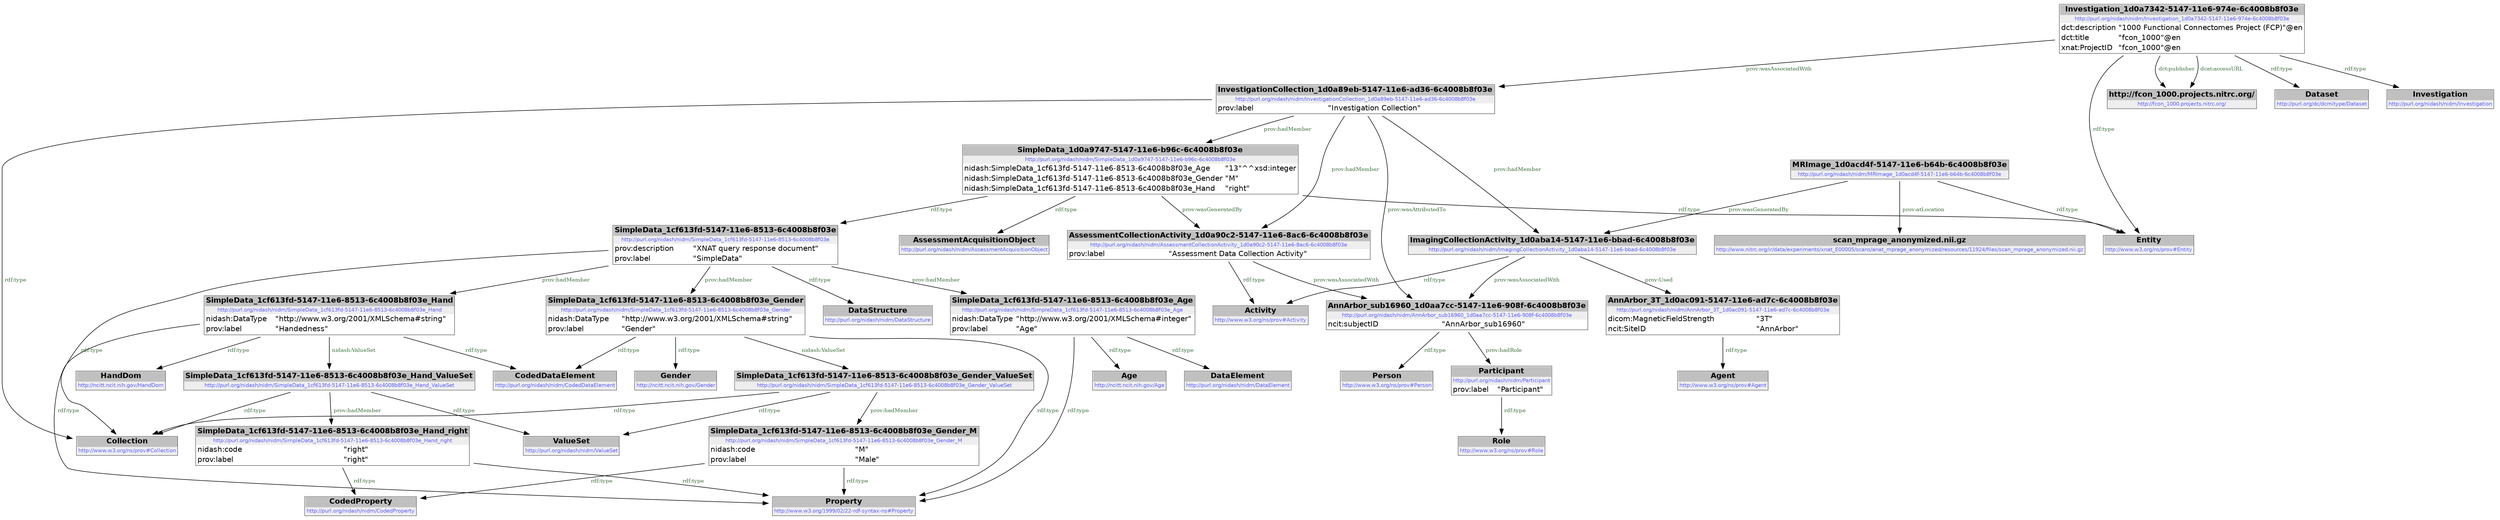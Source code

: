 digraph { 
 node [ fontname="DejaVu Sans" ] ; 
	node0 -> node1 [ color=BLACK, label=< <font point-size='10' color='#336633'>prov:hadMember</font> > ] ;
	node3 -> node4 [ color=BLACK, label=< <font point-size='10' color='#336633'>rdf:type</font> > ] ;
	node6 -> node7 [ color=BLACK, label=< <font point-size='10' color='#336633'>rdf:type</font> > ] ;
	node8 -> node9 [ color=BLACK, label=< <font point-size='10' color='#336633'>rdf:type</font> > ] ;
	node8 -> node10 [ color=BLACK, label=< <font point-size='10' color='#336633'>rdf:type</font> > ] ;
	node11 -> node12 [ color=BLACK, label=< <font point-size='10' color='#336633'>rdf:type</font> > ] ;
	node13 -> node14 [ color=BLACK, label=< <font point-size='10' color='#336633'>rdf:type</font> > ] ;
	node15 -> node16 [ color=BLACK, label=< <font point-size='10' color='#336633'>prov:hadRole</font> > ] ;
	node5 -> node11 [ color=BLACK, label=< <font point-size='10' color='#336633'>nidash:ValueSet</font> > ] ;
	node17 -> node18 [ color=BLACK, label=< <font point-size='10' color='#336633'>prov:atLocation</font> > ] ;
	node0 -> node19 [ color=BLACK, label=< <font point-size='10' color='#336633'>rdf:type</font> > ] ;
	node17 -> node20 [ color=BLACK, label=< <font point-size='10' color='#336633'>rdf:type</font> > ] ;
	node5 -> node21 [ color=BLACK, label=< <font point-size='10' color='#336633'>rdf:type</font> > ] ;
	node22 -> node23 [ color=BLACK, label=< <font point-size='10' color='#336633'>dct:publisher</font> > ] ;
	node22 -> node20 [ color=BLACK, label=< <font point-size='10' color='#336633'>rdf:type</font> > ] ;
	node24 -> node4 [ color=BLACK, label=< <font point-size='10' color='#336633'>rdf:type</font> > ] ;
	node25 -> node9 [ color=BLACK, label=< <font point-size='10' color='#336633'>rdf:type</font> > ] ;
	node26 -> node9 [ color=BLACK, label=< <font point-size='10' color='#336633'>rdf:type</font> > ] ;
	node24 -> node15 [ color=BLACK, label=< <font point-size='10' color='#336633'>prov:wasAssociatedWith</font> > ] ;
	node27 -> node24 [ color=BLACK, label=< <font point-size='10' color='#336633'>prov:hadMember</font> > ] ;
	node11 -> node25 [ color=BLACK, label=< <font point-size='10' color='#336633'>prov:hadMember</font> > ] ;
	node15 -> node28 [ color=BLACK, label=< <font point-size='10' color='#336633'>rdf:type</font> > ] ;
	node1 -> node9 [ color=BLACK, label=< <font point-size='10' color='#336633'>rdf:type</font> > ] ;
	node24 -> node2 [ color=BLACK, label=< <font point-size='10' color='#336633'>prov:Used</font> > ] ;
	node6 -> node12 [ color=BLACK, label=< <font point-size='10' color='#336633'>rdf:type</font> > ] ;
	node0 -> node5 [ color=BLACK, label=< <font point-size='10' color='#336633'>prov:hadMember</font> > ] ;
	node2 -> node29 [ color=BLACK, label=< <font point-size='10' color='#336633'>rdf:type</font> > ] ;
	node27 -> node15 [ color=BLACK, label=< <font point-size='10' color='#336633'>prov:wasAttributedTo</font> > ] ;
	node0 -> node26 [ color=BLACK, label=< <font point-size='10' color='#336633'>prov:hadMember</font> > ] ;
	node16 -> node30 [ color=BLACK, label=< <font point-size='10' color='#336633'>rdf:type</font> > ] ;
	node26 -> node31 [ color=BLACK, label=< <font point-size='10' color='#336633'>rdf:type</font> > ] ;
	node13 -> node0 [ color=BLACK, label=< <font point-size='10' color='#336633'>rdf:type</font> > ] ;
	node11 -> node7 [ color=BLACK, label=< <font point-size='10' color='#336633'>rdf:type</font> > ] ;
	node0 -> node12 [ color=BLACK, label=< <font point-size='10' color='#336633'>rdf:type</font> > ] ;
	node1 -> node32 [ color=BLACK, label=< <font point-size='10' color='#336633'>rdf:type</font> > ] ;
	node27 -> node3 [ color=BLACK, label=< <font point-size='10' color='#336633'>prov:hadMember</font> > ] ;
	node22 -> node23 [ color=BLACK, label=< <font point-size='10' color='#336633'>dcat:accessURL</font> > ] ;
	node13 -> node3 [ color=BLACK, label=< <font point-size='10' color='#336633'>prov:wasGeneratedBy</font> > ] ;
	node13 -> node20 [ color=BLACK, label=< <font point-size='10' color='#336633'>rdf:type</font> > ] ;
	node5 -> node9 [ color=BLACK, label=< <font point-size='10' color='#336633'>rdf:type</font> > ] ;
	node22 -> node33 [ color=BLACK, label=< <font point-size='10' color='#336633'>rdf:type</font> > ] ;
	node3 -> node15 [ color=BLACK, label=< <font point-size='10' color='#336633'>prov:wasAssociatedWith</font> > ] ;
	node26 -> node6 [ color=BLACK, label=< <font point-size='10' color='#336633'>nidash:ValueSet</font> > ] ;
	node1 -> node34 [ color=BLACK, label=< <font point-size='10' color='#336633'>rdf:type</font> > ] ;
	node5 -> node35 [ color=BLACK, label=< <font point-size='10' color='#336633'>rdf:type</font> > ] ;
	node26 -> node21 [ color=BLACK, label=< <font point-size='10' color='#336633'>rdf:type</font> > ] ;
	node22 -> node27 [ color=BLACK, label=< <font point-size='10' color='#336633'>prov:wasAssociatedWith</font> > ] ;
	node27 -> node13 [ color=BLACK, label=< <font point-size='10' color='#336633'>prov:hadMember</font> > ] ;
	node17 -> node24 [ color=BLACK, label=< <font point-size='10' color='#336633'>prov:wasGeneratedBy</font> > ] ;
	node22 -> node36 [ color=BLACK, label=< <font point-size='10' color='#336633'>rdf:type</font> > ] ;
	node25 -> node10 [ color=BLACK, label=< <font point-size='10' color='#336633'>rdf:type</font> > ] ;
	node27 -> node12 [ color=BLACK, label=< <font point-size='10' color='#336633'>rdf:type</font> > ] ;
	node6 -> node8 [ color=BLACK, label=< <font point-size='10' color='#336633'>prov:hadMember</font> > ] ;
# http://purl.org/nidash/nidm/ImagingCollectionActivity_1d0aba14-5147-11e6-bbad-6c4008b8f03e node24
node24 [ shape=none, color=black label=< <table color='#666666' cellborder='0' cellspacing='0' border='1'><tr><td colspan='2' bgcolor='grey'><B>ImagingCollectionActivity_1d0aba14-5147-11e6-bbad-6c4008b8f03e</B></td></tr><tr><td href='http://purl.org/nidash/nidm/ImagingCollectionActivity_1d0aba14-5147-11e6-bbad-6c4008b8f03e' bgcolor='#eeeeee' colspan='2'><font point-size='10' color='#6666ff'>http://purl.org/nidash/nidm/ImagingCollectionActivity_1d0aba14-5147-11e6-bbad-6c4008b8f03e</font></td></tr></table> > ] 
# http://purl.org/dc/dcmitype/Dataset node33
node33 [ shape=none, color=black label=< <table color='#666666' cellborder='0' cellspacing='0' border='1'><tr><td colspan='2' bgcolor='grey'><B>Dataset</B></td></tr><tr><td href='http://purl.org/dc/dcmitype/Dataset' bgcolor='#eeeeee' colspan='2'><font point-size='10' color='#6666ff'>http://purl.org/dc/dcmitype/Dataset</font></td></tr></table> > ] 
# http://purl.org/nidash/nidm/SimpleData_1d0a9747-5147-11e6-b96c-6c4008b8f03e node13
node13 [ shape=none, color=black label=< <table color='#666666' cellborder='0' cellspacing='0' border='1'><tr><td colspan='2' bgcolor='grey'><B>SimpleData_1d0a9747-5147-11e6-b96c-6c4008b8f03e</B></td></tr><tr><td href='http://purl.org/nidash/nidm/SimpleData_1d0a9747-5147-11e6-b96c-6c4008b8f03e' bgcolor='#eeeeee' colspan='2'><font point-size='10' color='#6666ff'>http://purl.org/nidash/nidm/SimpleData_1d0a9747-5147-11e6-b96c-6c4008b8f03e</font></td></tr><tr><td align='left'>nidash:SimpleData_1cf613fd-5147-11e6-8513-6c4008b8f03e_Age</td><td align='left'>&quot;13&quot;^^xsd:integer</td></tr><tr><td align='left'>nidash:SimpleData_1cf613fd-5147-11e6-8513-6c4008b8f03e_Gender</td><td align='left'>&quot;M&quot;</td></tr><tr><td align='left'>nidash:SimpleData_1cf613fd-5147-11e6-8513-6c4008b8f03e_Hand</td><td align='left'>&quot;right&quot;</td></tr></table> > ] 
# http://www.w3.org/1999/02/22-rdf-syntax-ns#Property node9
node9 [ shape=none, color=black label=< <table color='#666666' cellborder='0' cellspacing='0' border='1'><tr><td colspan='2' bgcolor='grey'><B>Property</B></td></tr><tr><td href='http://www.w3.org/1999/02/22-rdf-syntax-ns#Property' bgcolor='#eeeeee' colspan='2'><font point-size='10' color='#6666ff'>http://www.w3.org/1999/02/22-rdf-syntax-ns#Property</font></td></tr></table> > ] 
# http://purl.org/nidash/nidm/SimpleData_1cf613fd-5147-11e6-8513-6c4008b8f03e_Gender_ValueSet node6
node6 [ shape=none, color=black label=< <table color='#666666' cellborder='0' cellspacing='0' border='1'><tr><td colspan='2' bgcolor='grey'><B>SimpleData_1cf613fd-5147-11e6-8513-6c4008b8f03e_Gender_ValueSet</B></td></tr><tr><td href='http://purl.org/nidash/nidm/SimpleData_1cf613fd-5147-11e6-8513-6c4008b8f03e_Gender_ValueSet' bgcolor='#eeeeee' colspan='2'><font point-size='10' color='#6666ff'>http://purl.org/nidash/nidm/SimpleData_1cf613fd-5147-11e6-8513-6c4008b8f03e_Gender_ValueSet</font></td></tr></table> > ] 
# http://purl.org/nidash/nidm/SimpleData_1cf613fd-5147-11e6-8513-6c4008b8f03e_Gender_M node8
node8 [ shape=none, color=black label=< <table color='#666666' cellborder='0' cellspacing='0' border='1'><tr><td colspan='2' bgcolor='grey'><B>SimpleData_1cf613fd-5147-11e6-8513-6c4008b8f03e_Gender_M</B></td></tr><tr><td href='http://purl.org/nidash/nidm/SimpleData_1cf613fd-5147-11e6-8513-6c4008b8f03e_Gender_M' bgcolor='#eeeeee' colspan='2'><font point-size='10' color='#6666ff'>http://purl.org/nidash/nidm/SimpleData_1cf613fd-5147-11e6-8513-6c4008b8f03e_Gender_M</font></td></tr><tr><td align='left'>nidash:code</td><td align='left'>&quot;M&quot;</td></tr><tr><td align='left'>prov:label</td><td align='left'>&quot;Male&quot;</td></tr></table> > ] 
# http://purl.org/nidash/nidm/AnnArbor_sub16960_1d0aa7cc-5147-11e6-908f-6c4008b8f03e node15
node15 [ shape=none, color=black label=< <table color='#666666' cellborder='0' cellspacing='0' border='1'><tr><td colspan='2' bgcolor='grey'><B>AnnArbor_sub16960_1d0aa7cc-5147-11e6-908f-6c4008b8f03e</B></td></tr><tr><td href='http://purl.org/nidash/nidm/AnnArbor_sub16960_1d0aa7cc-5147-11e6-908f-6c4008b8f03e' bgcolor='#eeeeee' colspan='2'><font point-size='10' color='#6666ff'>http://purl.org/nidash/nidm/AnnArbor_sub16960_1d0aa7cc-5147-11e6-908f-6c4008b8f03e</font></td></tr><tr><td align='left'>ncit:subjectID</td><td align='left'>&quot;AnnArbor_sub16960&quot;</td></tr></table> > ] 
# http://www.w3.org/ns/prov#Entity node20
node20 [ shape=none, color=black label=< <table color='#666666' cellborder='0' cellspacing='0' border='1'><tr><td colspan='2' bgcolor='grey'><B>Entity</B></td></tr><tr><td href='http://www.w3.org/ns/prov#Entity' bgcolor='#eeeeee' colspan='2'><font point-size='10' color='#6666ff'>http://www.w3.org/ns/prov#Entity</font></td></tr></table> > ] 
# http://purl.org/nidash/nidm/SimpleData_1cf613fd-5147-11e6-8513-6c4008b8f03e_Age node1
node1 [ shape=none, color=black label=< <table color='#666666' cellborder='0' cellspacing='0' border='1'><tr><td colspan='2' bgcolor='grey'><B>SimpleData_1cf613fd-5147-11e6-8513-6c4008b8f03e_Age</B></td></tr><tr><td href='http://purl.org/nidash/nidm/SimpleData_1cf613fd-5147-11e6-8513-6c4008b8f03e_Age' bgcolor='#eeeeee' colspan='2'><font point-size='10' color='#6666ff'>http://purl.org/nidash/nidm/SimpleData_1cf613fd-5147-11e6-8513-6c4008b8f03e_Age</font></td></tr><tr><td align='left'>nidash:DataType</td><td align='left'>&quot;http://www.w3.org/2001/XMLSchema#integer&quot;</td></tr><tr><td align='left'>prov:label</td><td align='left'>&quot;Age&quot;</td></tr></table> > ] 
# http://purl.org/nidash/nidm/InvestigationCollection_1d0a89eb-5147-11e6-ad36-6c4008b8f03e node27
node27 [ shape=none, color=black label=< <table color='#666666' cellborder='0' cellspacing='0' border='1'><tr><td colspan='2' bgcolor='grey'><B>InvestigationCollection_1d0a89eb-5147-11e6-ad36-6c4008b8f03e</B></td></tr><tr><td href='http://purl.org/nidash/nidm/InvestigationCollection_1d0a89eb-5147-11e6-ad36-6c4008b8f03e' bgcolor='#eeeeee' colspan='2'><font point-size='10' color='#6666ff'>http://purl.org/nidash/nidm/InvestigationCollection_1d0a89eb-5147-11e6-ad36-6c4008b8f03e</font></td></tr><tr><td align='left'>prov:label</td><td align='left'>&quot;Investigation Collection&quot;</td></tr></table> > ] 
# http://www.w3.org/ns/prov#Person node28
node28 [ shape=none, color=black label=< <table color='#666666' cellborder='0' cellspacing='0' border='1'><tr><td colspan='2' bgcolor='grey'><B>Person</B></td></tr><tr><td href='http://www.w3.org/ns/prov#Person' bgcolor='#eeeeee' colspan='2'><font point-size='10' color='#6666ff'>http://www.w3.org/ns/prov#Person</font></td></tr></table> > ] 
# http://purl.org/nidash/nidm/AnnArbor_3T_1d0ac091-5147-11e6-ad7c-6c4008b8f03e node2
node2 [ shape=none, color=black label=< <table color='#666666' cellborder='0' cellspacing='0' border='1'><tr><td colspan='2' bgcolor='grey'><B>AnnArbor_3T_1d0ac091-5147-11e6-ad7c-6c4008b8f03e</B></td></tr><tr><td href='http://purl.org/nidash/nidm/AnnArbor_3T_1d0ac091-5147-11e6-ad7c-6c4008b8f03e' bgcolor='#eeeeee' colspan='2'><font point-size='10' color='#6666ff'>http://purl.org/nidash/nidm/AnnArbor_3T_1d0ac091-5147-11e6-ad7c-6c4008b8f03e</font></td></tr><tr><td align='left'>dicom:MagneticFieldStrength</td><td align='left'>&quot;3T&quot;</td></tr><tr><td align='left'>ncit:SiteID</td><td align='left'>&quot;AnnArbor&quot;</td></tr></table> > ] 
# http://www.nitrc.org/ir/data/experiments/xnat_E00005/scans/anat_mprage_anonymized/resources/11924/files/scan_mprage_anonymized.nii.gz node18
node18 [ shape=none, color=black label=< <table color='#666666' cellborder='0' cellspacing='0' border='1'><tr><td colspan='2' bgcolor='grey'><B>scan_mprage_anonymized.nii.gz</B></td></tr><tr><td href='http://www.nitrc.org/ir/data/experiments/xnat_E00005/scans/anat_mprage_anonymized/resources/11924/files/scan_mprage_anonymized.nii.gz' bgcolor='#eeeeee' colspan='2'><font point-size='10' color='#6666ff'>http://www.nitrc.org/ir/data/experiments/xnat_E00005/scans/anat_mprage_anonymized/resources/11924/files/scan_mprage_anonymized.nii.gz</font></td></tr></table> > ] 
# http://ncitt.ncit.nih.gov/Gender node31
node31 [ shape=none, color=black label=< <table color='#666666' cellborder='0' cellspacing='0' border='1'><tr><td colspan='2' bgcolor='grey'><B>Gender</B></td></tr><tr><td href='http://ncitt.ncit.nih.gov/Gender' bgcolor='#eeeeee' colspan='2'><font point-size='10' color='#6666ff'>http://ncitt.ncit.nih.gov/Gender</font></td></tr></table> > ] 
# http://ncitt.ncit.nih.gov/Age node32
node32 [ shape=none, color=black label=< <table color='#666666' cellborder='0' cellspacing='0' border='1'><tr><td colspan='2' bgcolor='grey'><B>Age</B></td></tr><tr><td href='http://ncitt.ncit.nih.gov/Age' bgcolor='#eeeeee' colspan='2'><font point-size='10' color='#6666ff'>http://ncitt.ncit.nih.gov/Age</font></td></tr></table> > ] 
# http://purl.org/nidash/nidm/SimpleData_1cf613fd-5147-11e6-8513-6c4008b8f03e_Hand node5
node5 [ shape=none, color=black label=< <table color='#666666' cellborder='0' cellspacing='0' border='1'><tr><td colspan='2' bgcolor='grey'><B>SimpleData_1cf613fd-5147-11e6-8513-6c4008b8f03e_Hand</B></td></tr><tr><td href='http://purl.org/nidash/nidm/SimpleData_1cf613fd-5147-11e6-8513-6c4008b8f03e_Hand' bgcolor='#eeeeee' colspan='2'><font point-size='10' color='#6666ff'>http://purl.org/nidash/nidm/SimpleData_1cf613fd-5147-11e6-8513-6c4008b8f03e_Hand</font></td></tr><tr><td align='left'>nidash:DataType</td><td align='left'>&quot;http://www.w3.org/2001/XMLSchema#string&quot;</td></tr><tr><td align='left'>prov:label</td><td align='left'>&quot;Handedness&quot;</td></tr></table> > ] 
# http://purl.org/nidash/nidm/SimpleData_1cf613fd-5147-11e6-8513-6c4008b8f03e_Hand_ValueSet node11
node11 [ shape=none, color=black label=< <table color='#666666' cellborder='0' cellspacing='0' border='1'><tr><td colspan='2' bgcolor='grey'><B>SimpleData_1cf613fd-5147-11e6-8513-6c4008b8f03e_Hand_ValueSet</B></td></tr><tr><td href='http://purl.org/nidash/nidm/SimpleData_1cf613fd-5147-11e6-8513-6c4008b8f03e_Hand_ValueSet' bgcolor='#eeeeee' colspan='2'><font point-size='10' color='#6666ff'>http://purl.org/nidash/nidm/SimpleData_1cf613fd-5147-11e6-8513-6c4008b8f03e_Hand_ValueSet</font></td></tr></table> > ] 
# http://purl.org/nidash/nidm/MRImage_1d0acd4f-5147-11e6-b64b-6c4008b8f03e node17
node17 [ shape=none, color=black label=< <table color='#666666' cellborder='0' cellspacing='0' border='1'><tr><td colspan='2' bgcolor='grey'><B>MRImage_1d0acd4f-5147-11e6-b64b-6c4008b8f03e</B></td></tr><tr><td href='http://purl.org/nidash/nidm/MRImage_1d0acd4f-5147-11e6-b64b-6c4008b8f03e' bgcolor='#eeeeee' colspan='2'><font point-size='10' color='#6666ff'>http://purl.org/nidash/nidm/MRImage_1d0acd4f-5147-11e6-b64b-6c4008b8f03e</font></td></tr></table> > ] 
# http://purl.org/nidash/nidm/CodedDataElement node21
node21 [ shape=none, color=black label=< <table color='#666666' cellborder='0' cellspacing='0' border='1'><tr><td colspan='2' bgcolor='grey'><B>CodedDataElement</B></td></tr><tr><td href='http://purl.org/nidash/nidm/CodedDataElement' bgcolor='#eeeeee' colspan='2'><font point-size='10' color='#6666ff'>http://purl.org/nidash/nidm/CodedDataElement</font></td></tr></table> > ] 
# http://ncitt.ncit.nih.gov/HandDom node35
node35 [ shape=none, color=black label=< <table color='#666666' cellborder='0' cellspacing='0' border='1'><tr><td colspan='2' bgcolor='grey'><B>HandDom</B></td></tr><tr><td href='http://ncitt.ncit.nih.gov/HandDom' bgcolor='#eeeeee' colspan='2'><font point-size='10' color='#6666ff'>http://ncitt.ncit.nih.gov/HandDom</font></td></tr></table> > ] 
# http://purl.org/nidash/nidm/SimpleData_1cf613fd-5147-11e6-8513-6c4008b8f03e node0
node0 [ shape=none, color=black label=< <table color='#666666' cellborder='0' cellspacing='0' border='1'><tr><td colspan='2' bgcolor='grey'><B>SimpleData_1cf613fd-5147-11e6-8513-6c4008b8f03e</B></td></tr><tr><td href='http://purl.org/nidash/nidm/SimpleData_1cf613fd-5147-11e6-8513-6c4008b8f03e' bgcolor='#eeeeee' colspan='2'><font point-size='10' color='#6666ff'>http://purl.org/nidash/nidm/SimpleData_1cf613fd-5147-11e6-8513-6c4008b8f03e</font></td></tr><tr><td align='left'>prov:description</td><td align='left'>&quot;XNAT query response document&quot;</td></tr><tr><td align='left'>prov:label</td><td align='left'>&quot;SimpleData&quot;</td></tr></table> > ] 
# http://purl.org/nidash/nidm/AssessmentCollectionActivity_1d0a90c2-5147-11e6-8ac6-6c4008b8f03e node3
node3 [ shape=none, color=black label=< <table color='#666666' cellborder='0' cellspacing='0' border='1'><tr><td colspan='2' bgcolor='grey'><B>AssessmentCollectionActivity_1d0a90c2-5147-11e6-8ac6-6c4008b8f03e</B></td></tr><tr><td href='http://purl.org/nidash/nidm/AssessmentCollectionActivity_1d0a90c2-5147-11e6-8ac6-6c4008b8f03e' bgcolor='#eeeeee' colspan='2'><font point-size='10' color='#6666ff'>http://purl.org/nidash/nidm/AssessmentCollectionActivity_1d0a90c2-5147-11e6-8ac6-6c4008b8f03e</font></td></tr><tr><td align='left'>prov:label</td><td align='left'>&quot;Assessment Data Collection Activity&quot;</td></tr></table> > ] 
# http://purl.org/nidash/nidm/SimpleData_1cf613fd-5147-11e6-8513-6c4008b8f03e_Gender node26
node26 [ shape=none, color=black label=< <table color='#666666' cellborder='0' cellspacing='0' border='1'><tr><td colspan='2' bgcolor='grey'><B>SimpleData_1cf613fd-5147-11e6-8513-6c4008b8f03e_Gender</B></td></tr><tr><td href='http://purl.org/nidash/nidm/SimpleData_1cf613fd-5147-11e6-8513-6c4008b8f03e_Gender' bgcolor='#eeeeee' colspan='2'><font point-size='10' color='#6666ff'>http://purl.org/nidash/nidm/SimpleData_1cf613fd-5147-11e6-8513-6c4008b8f03e_Gender</font></td></tr><tr><td align='left'>nidash:DataType</td><td align='left'>&quot;http://www.w3.org/2001/XMLSchema#string&quot;</td></tr><tr><td align='left'>prov:label</td><td align='left'>&quot;Gender&quot;</td></tr></table> > ] 
# http://www.w3.org/ns/prov#Collection node12
node12 [ shape=none, color=black label=< <table color='#666666' cellborder='0' cellspacing='0' border='1'><tr><td colspan='2' bgcolor='grey'><B>Collection</B></td></tr><tr><td href='http://www.w3.org/ns/prov#Collection' bgcolor='#eeeeee' colspan='2'><font point-size='10' color='#6666ff'>http://www.w3.org/ns/prov#Collection</font></td></tr></table> > ] 
# http://purl.org/nidash/nidm/DataElement node34
node34 [ shape=none, color=black label=< <table color='#666666' cellborder='0' cellspacing='0' border='1'><tr><td colspan='2' bgcolor='grey'><B>DataElement</B></td></tr><tr><td href='http://purl.org/nidash/nidm/DataElement' bgcolor='#eeeeee' colspan='2'><font point-size='10' color='#6666ff'>http://purl.org/nidash/nidm/DataElement</font></td></tr></table> > ] 
# http://fcon_1000.projects.nitrc.org/ node23
node23 [ shape=none, color=black label=< <table color='#666666' cellborder='0' cellspacing='0' border='1'><tr><td colspan='2' bgcolor='grey'><B>http://fcon_1000.projects.nitrc.org/</B></td></tr><tr><td href='http://fcon_1000.projects.nitrc.org/' bgcolor='#eeeeee' colspan='2'><font point-size='10' color='#6666ff'>http://fcon_1000.projects.nitrc.org/</font></td></tr></table> > ] 
# http://purl.org/nidash/nidm/Investigation node36
node36 [ shape=none, color=black label=< <table color='#666666' cellborder='0' cellspacing='0' border='1'><tr><td colspan='2' bgcolor='grey'><B>Investigation</B></td></tr><tr><td href='http://purl.org/nidash/nidm/Investigation' bgcolor='#eeeeee' colspan='2'><font point-size='10' color='#6666ff'>http://purl.org/nidash/nidm/Investigation</font></td></tr></table> > ] 
# http://purl.org/nidash/nidm/SimpleData_1cf613fd-5147-11e6-8513-6c4008b8f03e_Hand_right node25
node25 [ shape=none, color=black label=< <table color='#666666' cellborder='0' cellspacing='0' border='1'><tr><td colspan='2' bgcolor='grey'><B>SimpleData_1cf613fd-5147-11e6-8513-6c4008b8f03e_Hand_right</B></td></tr><tr><td href='http://purl.org/nidash/nidm/SimpleData_1cf613fd-5147-11e6-8513-6c4008b8f03e_Hand_right' bgcolor='#eeeeee' colspan='2'><font point-size='10' color='#6666ff'>http://purl.org/nidash/nidm/SimpleData_1cf613fd-5147-11e6-8513-6c4008b8f03e_Hand_right</font></td></tr><tr><td align='left'>nidash:code</td><td align='left'>&quot;right&quot;</td></tr><tr><td align='left'>prov:label</td><td align='left'>&quot;right&quot;</td></tr></table> > ] 
# http://www.w3.org/ns/prov#Agent node29
node29 [ shape=none, color=black label=< <table color='#666666' cellborder='0' cellspacing='0' border='1'><tr><td colspan='2' bgcolor='grey'><B>Agent</B></td></tr><tr><td href='http://www.w3.org/ns/prov#Agent' bgcolor='#eeeeee' colspan='2'><font point-size='10' color='#6666ff'>http://www.w3.org/ns/prov#Agent</font></td></tr></table> > ] 
# http://purl.org/nidash/nidm/CodedProperty node10
node10 [ shape=none, color=black label=< <table color='#666666' cellborder='0' cellspacing='0' border='1'><tr><td colspan='2' bgcolor='grey'><B>CodedProperty</B></td></tr><tr><td href='http://purl.org/nidash/nidm/CodedProperty' bgcolor='#eeeeee' colspan='2'><font point-size='10' color='#6666ff'>http://purl.org/nidash/nidm/CodedProperty</font></td></tr></table> > ] 
# http://purl.org/nidash/nidm/Participant node16
node16 [ shape=none, color=black label=< <table color='#666666' cellborder='0' cellspacing='0' border='1'><tr><td colspan='2' bgcolor='grey'><B>Participant</B></td></tr><tr><td href='http://purl.org/nidash/nidm/Participant' bgcolor='#eeeeee' colspan='2'><font point-size='10' color='#6666ff'>http://purl.org/nidash/nidm/Participant</font></td></tr><tr><td align='left'>prov:label</td><td align='left'>&quot;Participant&quot;</td></tr></table> > ] 
# http://purl.org/nidash/nidm/Investigation_1d0a7342-5147-11e6-974e-6c4008b8f03e node22
node22 [ shape=none, color=black label=< <table color='#666666' cellborder='0' cellspacing='0' border='1'><tr><td colspan='2' bgcolor='grey'><B>Investigation_1d0a7342-5147-11e6-974e-6c4008b8f03e</B></td></tr><tr><td href='http://purl.org/nidash/nidm/Investigation_1d0a7342-5147-11e6-974e-6c4008b8f03e' bgcolor='#eeeeee' colspan='2'><font point-size='10' color='#6666ff'>http://purl.org/nidash/nidm/Investigation_1d0a7342-5147-11e6-974e-6c4008b8f03e</font></td></tr><tr><td align='left'>dct:description</td><td align='left'>&quot;1000 Functional Connectomes Project (FCP)&quot;@en</td></tr><tr><td align='left'>dct:title</td><td align='left'>&quot;fcon_1000&quot;@en</td></tr><tr><td align='left'>xnat:ProjectID</td><td align='left'>&quot;fcon_1000&quot;@en</td></tr></table> > ] 
# http://www.w3.org/ns/prov#Role node30
node30 [ shape=none, color=black label=< <table color='#666666' cellborder='0' cellspacing='0' border='1'><tr><td colspan='2' bgcolor='grey'><B>Role</B></td></tr><tr><td href='http://www.w3.org/ns/prov#Role' bgcolor='#eeeeee' colspan='2'><font point-size='10' color='#6666ff'>http://www.w3.org/ns/prov#Role</font></td></tr></table> > ] 
# http://www.w3.org/ns/prov#Activity node4
node4 [ shape=none, color=black label=< <table color='#666666' cellborder='0' cellspacing='0' border='1'><tr><td colspan='2' bgcolor='grey'><B>Activity</B></td></tr><tr><td href='http://www.w3.org/ns/prov#Activity' bgcolor='#eeeeee' colspan='2'><font point-size='10' color='#6666ff'>http://www.w3.org/ns/prov#Activity</font></td></tr></table> > ] 
# http://purl.org/nidash/nidm/ValueSet node7
node7 [ shape=none, color=black label=< <table color='#666666' cellborder='0' cellspacing='0' border='1'><tr><td colspan='2' bgcolor='grey'><B>ValueSet</B></td></tr><tr><td href='http://purl.org/nidash/nidm/ValueSet' bgcolor='#eeeeee' colspan='2'><font point-size='10' color='#6666ff'>http://purl.org/nidash/nidm/ValueSet</font></td></tr></table> > ] 
# http://purl.org/nidash/nidm/AssessmentAcquisitionObject node14
node14 [ shape=none, color=black label=< <table color='#666666' cellborder='0' cellspacing='0' border='1'><tr><td colspan='2' bgcolor='grey'><B>AssessmentAcquisitionObject</B></td></tr><tr><td href='http://purl.org/nidash/nidm/AssessmentAcquisitionObject' bgcolor='#eeeeee' colspan='2'><font point-size='10' color='#6666ff'>http://purl.org/nidash/nidm/AssessmentAcquisitionObject</font></td></tr></table> > ] 
# http://purl.org/nidash/nidm/DataStructure node19
node19 [ shape=none, color=black label=< <table color='#666666' cellborder='0' cellspacing='0' border='1'><tr><td colspan='2' bgcolor='grey'><B>DataStructure</B></td></tr><tr><td href='http://purl.org/nidash/nidm/DataStructure' bgcolor='#eeeeee' colspan='2'><font point-size='10' color='#6666ff'>http://purl.org/nidash/nidm/DataStructure</font></td></tr></table> > ] 
}
